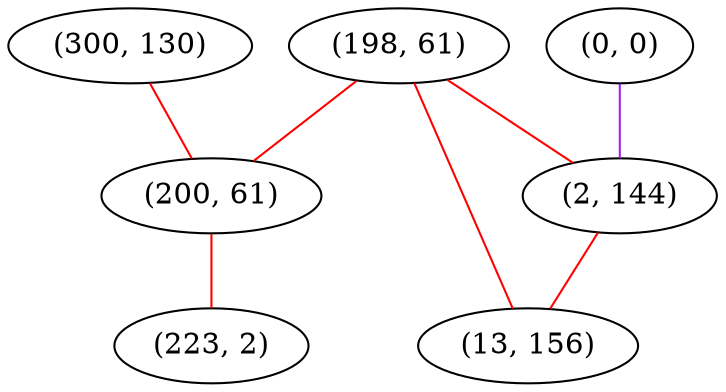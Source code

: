 graph "" {
"(300, 130)";
"(0, 0)";
"(198, 61)";
"(2, 144)";
"(13, 156)";
"(200, 61)";
"(223, 2)";
"(300, 130)" -- "(200, 61)"  [color=red, key=0, weight=1];
"(0, 0)" -- "(2, 144)"  [color=purple, key=0, weight=4];
"(198, 61)" -- "(2, 144)"  [color=red, key=0, weight=1];
"(198, 61)" -- "(13, 156)"  [color=red, key=0, weight=1];
"(198, 61)" -- "(200, 61)"  [color=red, key=0, weight=1];
"(2, 144)" -- "(13, 156)"  [color=red, key=0, weight=1];
"(200, 61)" -- "(223, 2)"  [color=red, key=0, weight=1];
}
